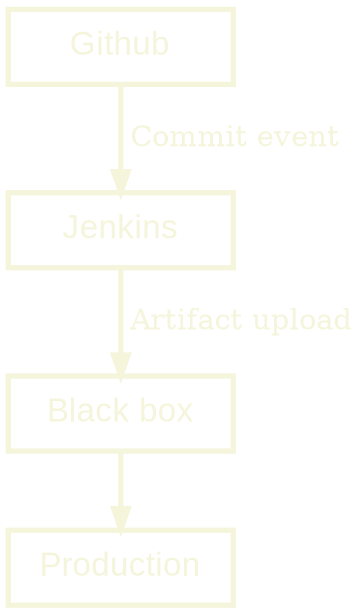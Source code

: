 digraph development {
  rankdir="TB"
  bgcolor="transparent"
  graph [overlap=false penwidth=2.5]
  node [color="#F5F5DC" fontcolor="#F5F5DC" fontname="Arial" shape="record" fontsize=16 fixedsize=true width=1.5 penwidth=2.5]
  edge [color="#F5F5DC" fontcolor="#F5F5DC" penwidth=2.5 overlap=false]

  "Github" -> "Jenkins" [label=" Commit event"]
  "Jenkins" -> "Black box" [label=" Artifact upload"]
  "Black box" -> "Production"

}
